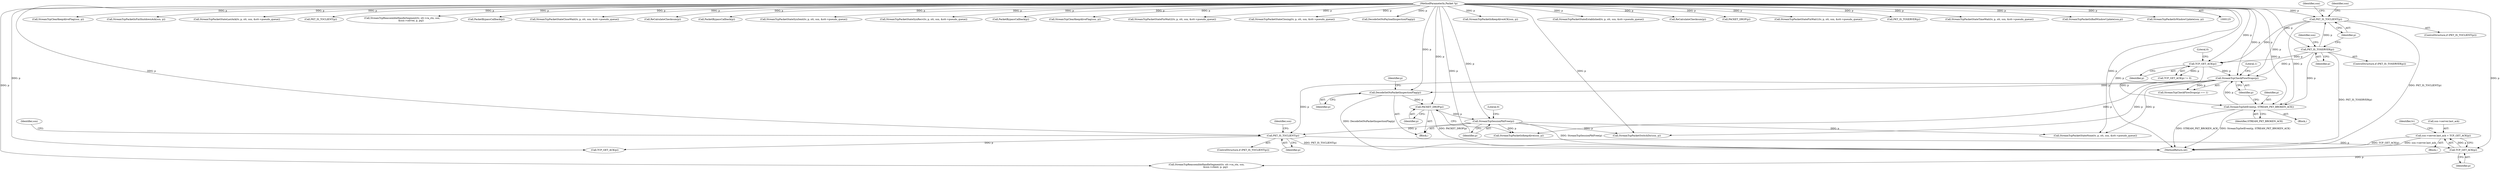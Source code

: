 digraph "0_suricata_e1ef57c848bbe4e567d5d4b66d346a742e3f77a1_0@pointer" {
"1000429" [label="(Call,ssn->server.last_ack = TCP_GET_ACK(p))"];
"1000435" [label="(Call,TCP_GET_ACK(p))"];
"1000404" [label="(Call,PKT_IS_TOCLIENT(p))"];
"1000335" [label="(Call,StreamTcpCheckFlowDrops(p))"];
"1000330" [label="(Call,StreamTcpSetEvent(p, STREAM_PKT_BROKEN_ACK))"];
"1000222" [label="(Call,PKT_IS_TOCLIENT(p))"];
"1000207" [label="(Call,PKT_IS_TOSERVER(p))"];
"1000127" [label="(MethodParameterIn,Packet *p)"];
"1000326" [label="(Call,TCP_GET_ACK(p))"];
"1000353" [label="(Call,StreamTcpSessionPktFree(p))"];
"1000351" [label="(Call,PACKET_DROP(p))"];
"1000345" [label="(Call,DecodeSetNoPacketInspectionFlag(p))"];
"1000438" [label="(Identifier,tv)"];
"1000329" [label="(Block,)"];
"1000474" [label="(Call,StreamTcpClearKeepAliveFlag(ssn, p))"];
"1000483" [label="(Call,StreamTcpPacketIsFinShutdownAck(ssn, p))"];
"1000405" [label="(Identifier,p)"];
"1000335" [label="(Call,StreamTcpCheckFlowDrops(p))"];
"1000603" [label="(Call,StreamTcpPacketStateLastAck(tv, p, stt, ssn, &stt->pseudo_queue))"];
"1000784" [label="(Call,PKT_IS_TOCLIENT(p))"];
"1000352" [label="(Identifier,p)"];
"1000327" [label="(Identifier,p)"];
"1000415" [label="(Call,StreamTcpReassembleHandleSegment(tv, stt->ra_ctx, ssn,\n                        &ssn->server, p, pq))"];
"1000332" [label="(Identifier,STREAM_PKT_BROKEN_ACK)"];
"1000351" [label="(Call,PACKET_DROP(p))"];
"1000127" [label="(MethodParameterIn,Packet *p)"];
"1000239" [label="(Identifier,ssn)"];
"1000747" [label="(Call,PacketBypassCallback(p))"];
"1000334" [label="(Call,StreamTcpCheckFlowDrops(p) == 1)"];
"1000331" [label="(Identifier,p)"];
"1000223" [label="(Identifier,p)"];
"1000206" [label="(ControlStructure,if (PKT_IS_TOSERVER(p)))"];
"1000328" [label="(Literal,0)"];
"1000589" [label="(Call,StreamTcpPacketStateCloseWait(tv, p, stt, ssn, &stt->pseudo_queue))"];
"1000207" [label="(Call,PKT_IS_TOSERVER(p))"];
"1000872" [label="(Call,ReCalculateChecksum(p))"];
"1000404" [label="(Call,PKT_IS_TOCLIENT(p))"];
"1000835" [label="(Call,PacketBypassCallback(p))"];
"1000505" [label="(Call,StreamTcpPacketStateSynSent(tv, p, stt, ssn, &stt->pseudo_queue))"];
"1000354" [label="(Identifier,p)"];
"1000326" [label="(Call,TCP_GET_ACK(p))"];
"1000356" [label="(Literal,0)"];
"1000325" [label="(Call,TCP_GET_ACK(p) != 0)"];
"1000519" [label="(Call,StreamTcpPacketStateSynRecv(tv, p, stt, ssn, &stt->pseudo_queue))"];
"1000809" [label="(Call,PacketBypassCallback(p))"];
"1000410" [label="(Identifier,ssn)"];
"1000353" [label="(Call,StreamTcpSessionPktFree(p))"];
"1000222" [label="(Call,PKT_IS_TOCLIENT(p))"];
"1000478" [label="(Call,StreamTcpClearKeepAliveFlag(ssn, p))"];
"1000561" [label="(Call,StreamTcpPacketStateFinWait2(tv, p, stt, ssn, &stt->pseudo_queue))"];
"1000575" [label="(Call,StreamTcpPacketStateClosing(tv, p, stt, ssn, &stt->pseudo_queue))"];
"1000221" [label="(ControlStructure,if (PKT_IS_TOCLIENT(p)))"];
"1000338" [label="(Block,)"];
"1000227" [label="(Identifier,ssn)"];
"1000337" [label="(Literal,1)"];
"1000877" [label="(Call,DecodeSetNoPayloadInspectionFlag(p))"];
"1000208" [label="(Identifier,p)"];
"1000336" [label="(Identifier,p)"];
"1000456" [label="(Call,StreamTcpPacketSwitchDir(ssn, p))"];
"1000884" [label="(MethodReturn,int)"];
"1000437" [label="(Call,StreamTcpReassembleHandleSegment(tv, stt->ra_ctx, ssn,\n                        &ssn->client, p, pq))"];
"1000429" [label="(Call,ssn->server.last_ack = TCP_GET_ACK(p))"];
"1000461" [label="(Call,StreamTcpPacketIsKeepAlive(ssn, p))"];
"1000212" [label="(Identifier,ssn)"];
"1000469" [label="(Call,StreamTcpPacketIsKeepAliveACK(ssn, p))"];
"1000370" [label="(Call,StreamTcpPacketStateNone(tv, p, stt, ssn, &stt->pseudo_queue))"];
"1000413" [label="(Call,TCP_GET_ACK(p))"];
"1000533" [label="(Call,StreamTcpPacketStateEstablished(tv, p, stt, ssn, &stt->pseudo_queue))"];
"1000345" [label="(Call,DecodeSetNoPacketInspectionFlag(p))"];
"1000725" [label="(Call,ReCalculateChecksum(p))"];
"1000346" [label="(Identifier,p)"];
"1000349" [label="(Identifier,p)"];
"1000435" [label="(Call,TCP_GET_ACK(p))"];
"1000879" [label="(Call,PACKET_DROP(p))"];
"1000547" [label="(Call,StreamTcpPacketStateFinWait1(tv, p, stt, ssn, &stt->pseudo_queue))"];
"1000403" [label="(ControlStructure,if (PKT_IS_TOCLIENT(p)))"];
"1000432" [label="(Identifier,ssn)"];
"1000774" [label="(Call,PKT_IS_TOSERVER(p))"];
"1000330" [label="(Call,StreamTcpSetEvent(p, STREAM_PKT_BROKEN_ACK))"];
"1000428" [label="(Block,)"];
"1000617" [label="(Call,StreamTcpPacketStateTimeWait(tv, p, stt, ssn, &stt->pseudo_queue))"];
"1000436" [label="(Identifier,p)"];
"1000430" [label="(Call,ssn->server.last_ack)"];
"1000494" [label="(Call,StreamTcpPacketIsBadWindowUpdate(ssn,p))"];
"1000489" [label="(Call,StreamTcpPacketIsWindowUpdate(ssn, p))"];
"1000429" -> "1000428"  [label="AST: "];
"1000429" -> "1000435"  [label="CFG: "];
"1000430" -> "1000429"  [label="AST: "];
"1000435" -> "1000429"  [label="AST: "];
"1000438" -> "1000429"  [label="CFG: "];
"1000429" -> "1000884"  [label="DDG: TCP_GET_ACK(p)"];
"1000429" -> "1000884"  [label="DDG: ssn->server.last_ack"];
"1000435" -> "1000429"  [label="DDG: p"];
"1000435" -> "1000436"  [label="CFG: "];
"1000436" -> "1000435"  [label="AST: "];
"1000404" -> "1000435"  [label="DDG: p"];
"1000127" -> "1000435"  [label="DDG: p"];
"1000435" -> "1000437"  [label="DDG: p"];
"1000404" -> "1000403"  [label="AST: "];
"1000404" -> "1000405"  [label="CFG: "];
"1000405" -> "1000404"  [label="AST: "];
"1000410" -> "1000404"  [label="CFG: "];
"1000432" -> "1000404"  [label="CFG: "];
"1000404" -> "1000884"  [label="DDG: PKT_IS_TOCLIENT(p)"];
"1000335" -> "1000404"  [label="DDG: p"];
"1000353" -> "1000404"  [label="DDG: p"];
"1000127" -> "1000404"  [label="DDG: p"];
"1000404" -> "1000413"  [label="DDG: p"];
"1000335" -> "1000334"  [label="AST: "];
"1000335" -> "1000336"  [label="CFG: "];
"1000336" -> "1000335"  [label="AST: "];
"1000337" -> "1000335"  [label="CFG: "];
"1000335" -> "1000334"  [label="DDG: p"];
"1000330" -> "1000335"  [label="DDG: p"];
"1000222" -> "1000335"  [label="DDG: p"];
"1000207" -> "1000335"  [label="DDG: p"];
"1000326" -> "1000335"  [label="DDG: p"];
"1000127" -> "1000335"  [label="DDG: p"];
"1000335" -> "1000345"  [label="DDG: p"];
"1000335" -> "1000370"  [label="DDG: p"];
"1000335" -> "1000456"  [label="DDG: p"];
"1000335" -> "1000461"  [label="DDG: p"];
"1000330" -> "1000329"  [label="AST: "];
"1000330" -> "1000332"  [label="CFG: "];
"1000331" -> "1000330"  [label="AST: "];
"1000332" -> "1000330"  [label="AST: "];
"1000336" -> "1000330"  [label="CFG: "];
"1000330" -> "1000884"  [label="DDG: STREAM_PKT_BROKEN_ACK"];
"1000330" -> "1000884"  [label="DDG: StreamTcpSetEvent(p, STREAM_PKT_BROKEN_ACK)"];
"1000222" -> "1000330"  [label="DDG: p"];
"1000207" -> "1000330"  [label="DDG: p"];
"1000326" -> "1000330"  [label="DDG: p"];
"1000127" -> "1000330"  [label="DDG: p"];
"1000222" -> "1000221"  [label="AST: "];
"1000222" -> "1000223"  [label="CFG: "];
"1000223" -> "1000222"  [label="AST: "];
"1000227" -> "1000222"  [label="CFG: "];
"1000239" -> "1000222"  [label="CFG: "];
"1000222" -> "1000884"  [label="DDG: PKT_IS_TOCLIENT(p)"];
"1000207" -> "1000222"  [label="DDG: p"];
"1000127" -> "1000222"  [label="DDG: p"];
"1000222" -> "1000326"  [label="DDG: p"];
"1000207" -> "1000206"  [label="AST: "];
"1000207" -> "1000208"  [label="CFG: "];
"1000208" -> "1000207"  [label="AST: "];
"1000212" -> "1000207"  [label="CFG: "];
"1000223" -> "1000207"  [label="CFG: "];
"1000207" -> "1000884"  [label="DDG: PKT_IS_TOSERVER(p)"];
"1000127" -> "1000207"  [label="DDG: p"];
"1000207" -> "1000326"  [label="DDG: p"];
"1000127" -> "1000125"  [label="AST: "];
"1000127" -> "1000884"  [label="DDG: p"];
"1000127" -> "1000326"  [label="DDG: p"];
"1000127" -> "1000345"  [label="DDG: p"];
"1000127" -> "1000351"  [label="DDG: p"];
"1000127" -> "1000353"  [label="DDG: p"];
"1000127" -> "1000370"  [label="DDG: p"];
"1000127" -> "1000413"  [label="DDG: p"];
"1000127" -> "1000415"  [label="DDG: p"];
"1000127" -> "1000437"  [label="DDG: p"];
"1000127" -> "1000456"  [label="DDG: p"];
"1000127" -> "1000461"  [label="DDG: p"];
"1000127" -> "1000469"  [label="DDG: p"];
"1000127" -> "1000474"  [label="DDG: p"];
"1000127" -> "1000478"  [label="DDG: p"];
"1000127" -> "1000483"  [label="DDG: p"];
"1000127" -> "1000489"  [label="DDG: p"];
"1000127" -> "1000494"  [label="DDG: p"];
"1000127" -> "1000505"  [label="DDG: p"];
"1000127" -> "1000519"  [label="DDG: p"];
"1000127" -> "1000533"  [label="DDG: p"];
"1000127" -> "1000547"  [label="DDG: p"];
"1000127" -> "1000561"  [label="DDG: p"];
"1000127" -> "1000575"  [label="DDG: p"];
"1000127" -> "1000589"  [label="DDG: p"];
"1000127" -> "1000603"  [label="DDG: p"];
"1000127" -> "1000617"  [label="DDG: p"];
"1000127" -> "1000725"  [label="DDG: p"];
"1000127" -> "1000747"  [label="DDG: p"];
"1000127" -> "1000774"  [label="DDG: p"];
"1000127" -> "1000784"  [label="DDG: p"];
"1000127" -> "1000809"  [label="DDG: p"];
"1000127" -> "1000835"  [label="DDG: p"];
"1000127" -> "1000872"  [label="DDG: p"];
"1000127" -> "1000877"  [label="DDG: p"];
"1000127" -> "1000879"  [label="DDG: p"];
"1000326" -> "1000325"  [label="AST: "];
"1000326" -> "1000327"  [label="CFG: "];
"1000327" -> "1000326"  [label="AST: "];
"1000328" -> "1000326"  [label="CFG: "];
"1000326" -> "1000325"  [label="DDG: p"];
"1000353" -> "1000338"  [label="AST: "];
"1000353" -> "1000354"  [label="CFG: "];
"1000354" -> "1000353"  [label="AST: "];
"1000356" -> "1000353"  [label="CFG: "];
"1000353" -> "1000884"  [label="DDG: StreamTcpSessionPktFree(p)"];
"1000351" -> "1000353"  [label="DDG: p"];
"1000353" -> "1000370"  [label="DDG: p"];
"1000353" -> "1000456"  [label="DDG: p"];
"1000353" -> "1000461"  [label="DDG: p"];
"1000351" -> "1000338"  [label="AST: "];
"1000351" -> "1000352"  [label="CFG: "];
"1000352" -> "1000351"  [label="AST: "];
"1000354" -> "1000351"  [label="CFG: "];
"1000351" -> "1000884"  [label="DDG: PACKET_DROP(p)"];
"1000345" -> "1000351"  [label="DDG: p"];
"1000345" -> "1000338"  [label="AST: "];
"1000345" -> "1000346"  [label="CFG: "];
"1000346" -> "1000345"  [label="AST: "];
"1000349" -> "1000345"  [label="CFG: "];
"1000345" -> "1000884"  [label="DDG: DecodeSetNoPacketInspectionFlag(p)"];
}
